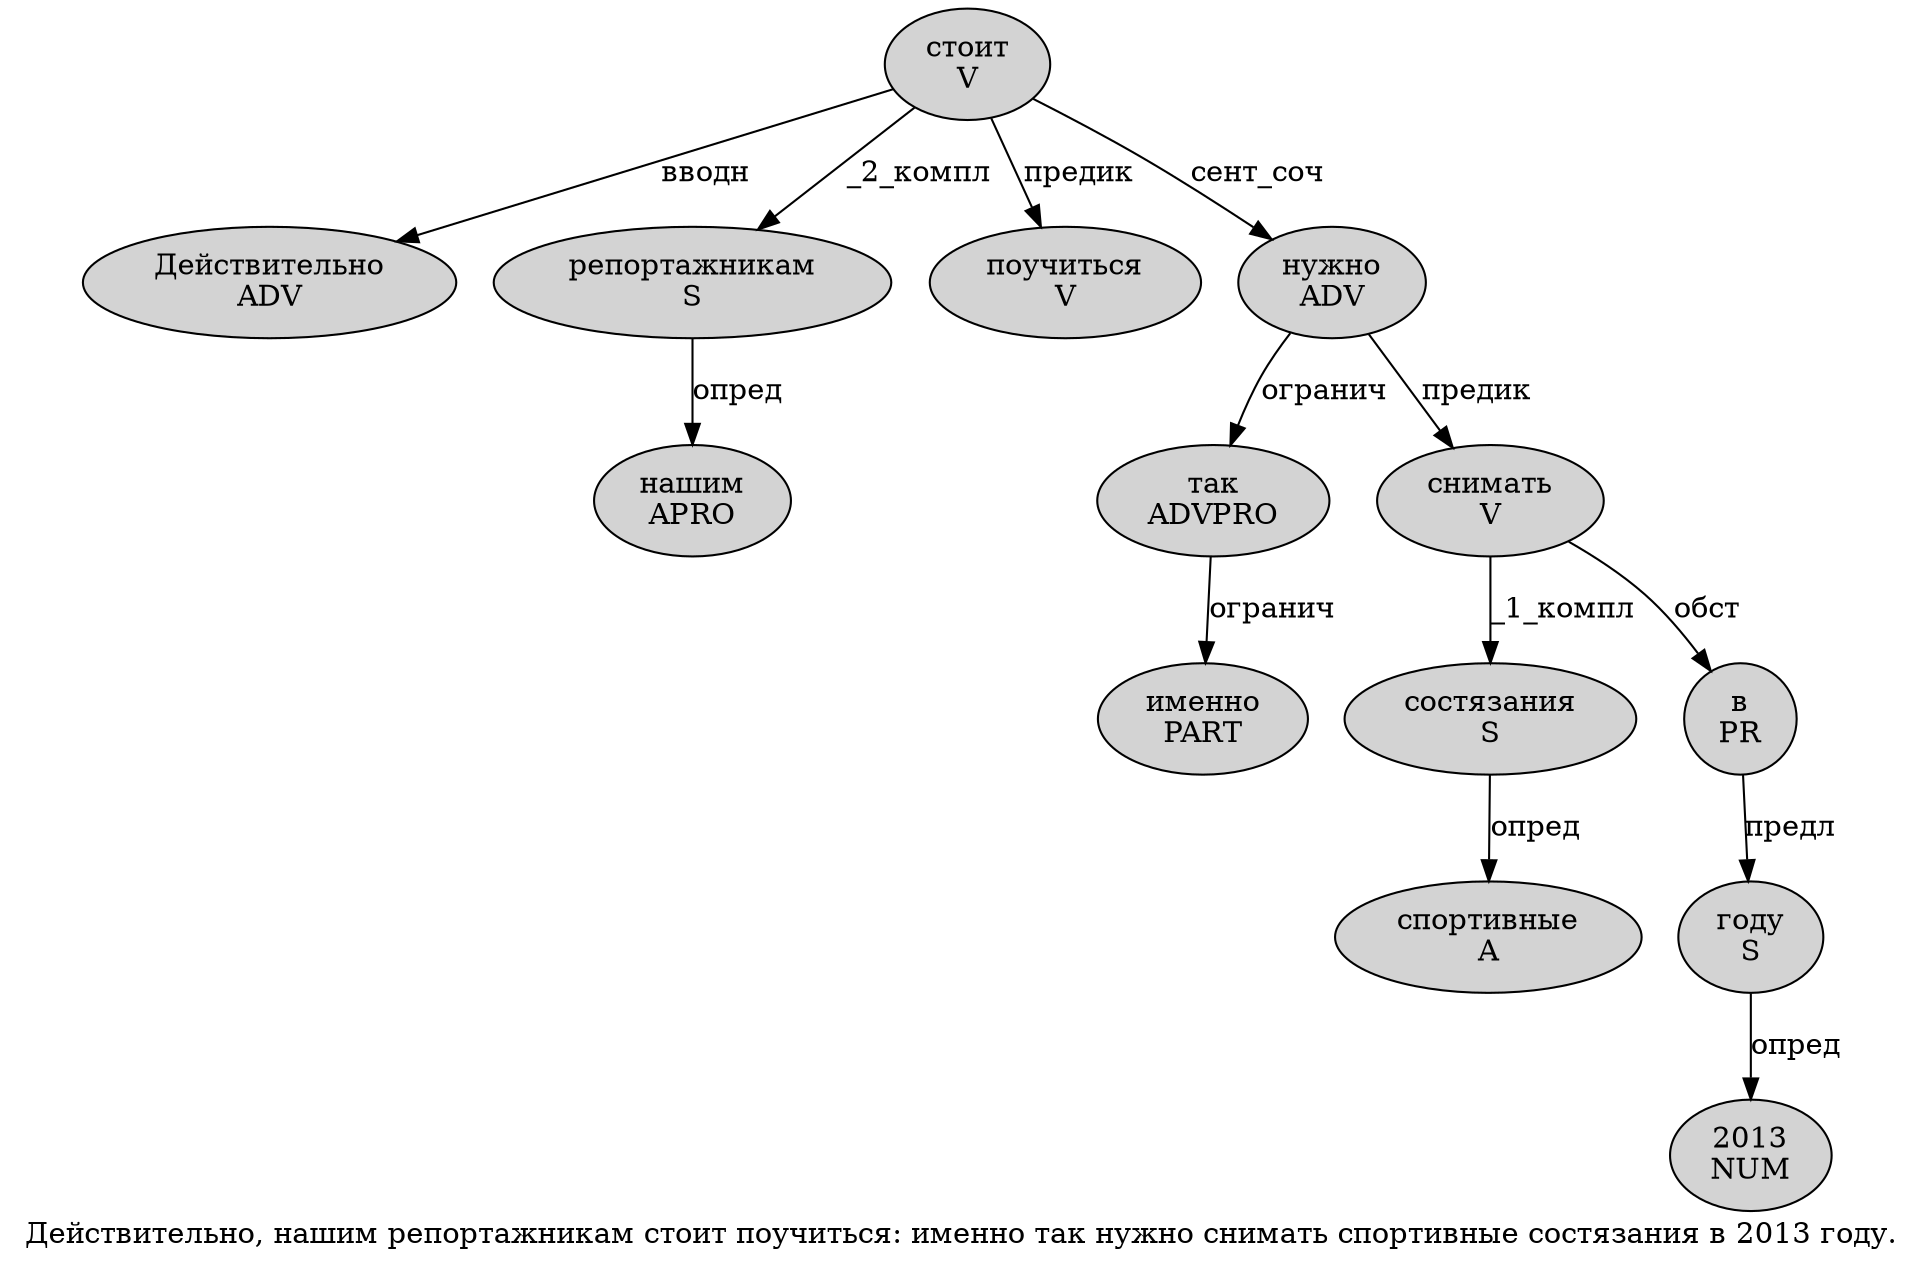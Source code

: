 digraph SENTENCE_3658 {
	graph [label="Действительно, нашим репортажникам стоит поучиться: именно так нужно снимать спортивные состязания в 2013 году."]
	node [style=filled]
		0 [label="Действительно
ADV" color="" fillcolor=lightgray penwidth=1 shape=ellipse]
		2 [label="нашим
APRO" color="" fillcolor=lightgray penwidth=1 shape=ellipse]
		3 [label="репортажникам
S" color="" fillcolor=lightgray penwidth=1 shape=ellipse]
		4 [label="стоит
V" color="" fillcolor=lightgray penwidth=1 shape=ellipse]
		5 [label="поучиться
V" color="" fillcolor=lightgray penwidth=1 shape=ellipse]
		7 [label="именно
PART" color="" fillcolor=lightgray penwidth=1 shape=ellipse]
		8 [label="так
ADVPRO" color="" fillcolor=lightgray penwidth=1 shape=ellipse]
		9 [label="нужно
ADV" color="" fillcolor=lightgray penwidth=1 shape=ellipse]
		10 [label="снимать
V" color="" fillcolor=lightgray penwidth=1 shape=ellipse]
		11 [label="спортивные
A" color="" fillcolor=lightgray penwidth=1 shape=ellipse]
		12 [label="состязания
S" color="" fillcolor=lightgray penwidth=1 shape=ellipse]
		13 [label="в
PR" color="" fillcolor=lightgray penwidth=1 shape=ellipse]
		14 [label="2013
NUM" color="" fillcolor=lightgray penwidth=1 shape=ellipse]
		15 [label="году
S" color="" fillcolor=lightgray penwidth=1 shape=ellipse]
			13 -> 15 [label="предл"]
			3 -> 2 [label="опред"]
			9 -> 8 [label="огранич"]
			9 -> 10 [label="предик"]
			10 -> 12 [label="_1_компл"]
			10 -> 13 [label="обст"]
			8 -> 7 [label="огранич"]
			4 -> 0 [label="вводн"]
			4 -> 3 [label="_2_компл"]
			4 -> 5 [label="предик"]
			4 -> 9 [label="сент_соч"]
			12 -> 11 [label="опред"]
			15 -> 14 [label="опред"]
}